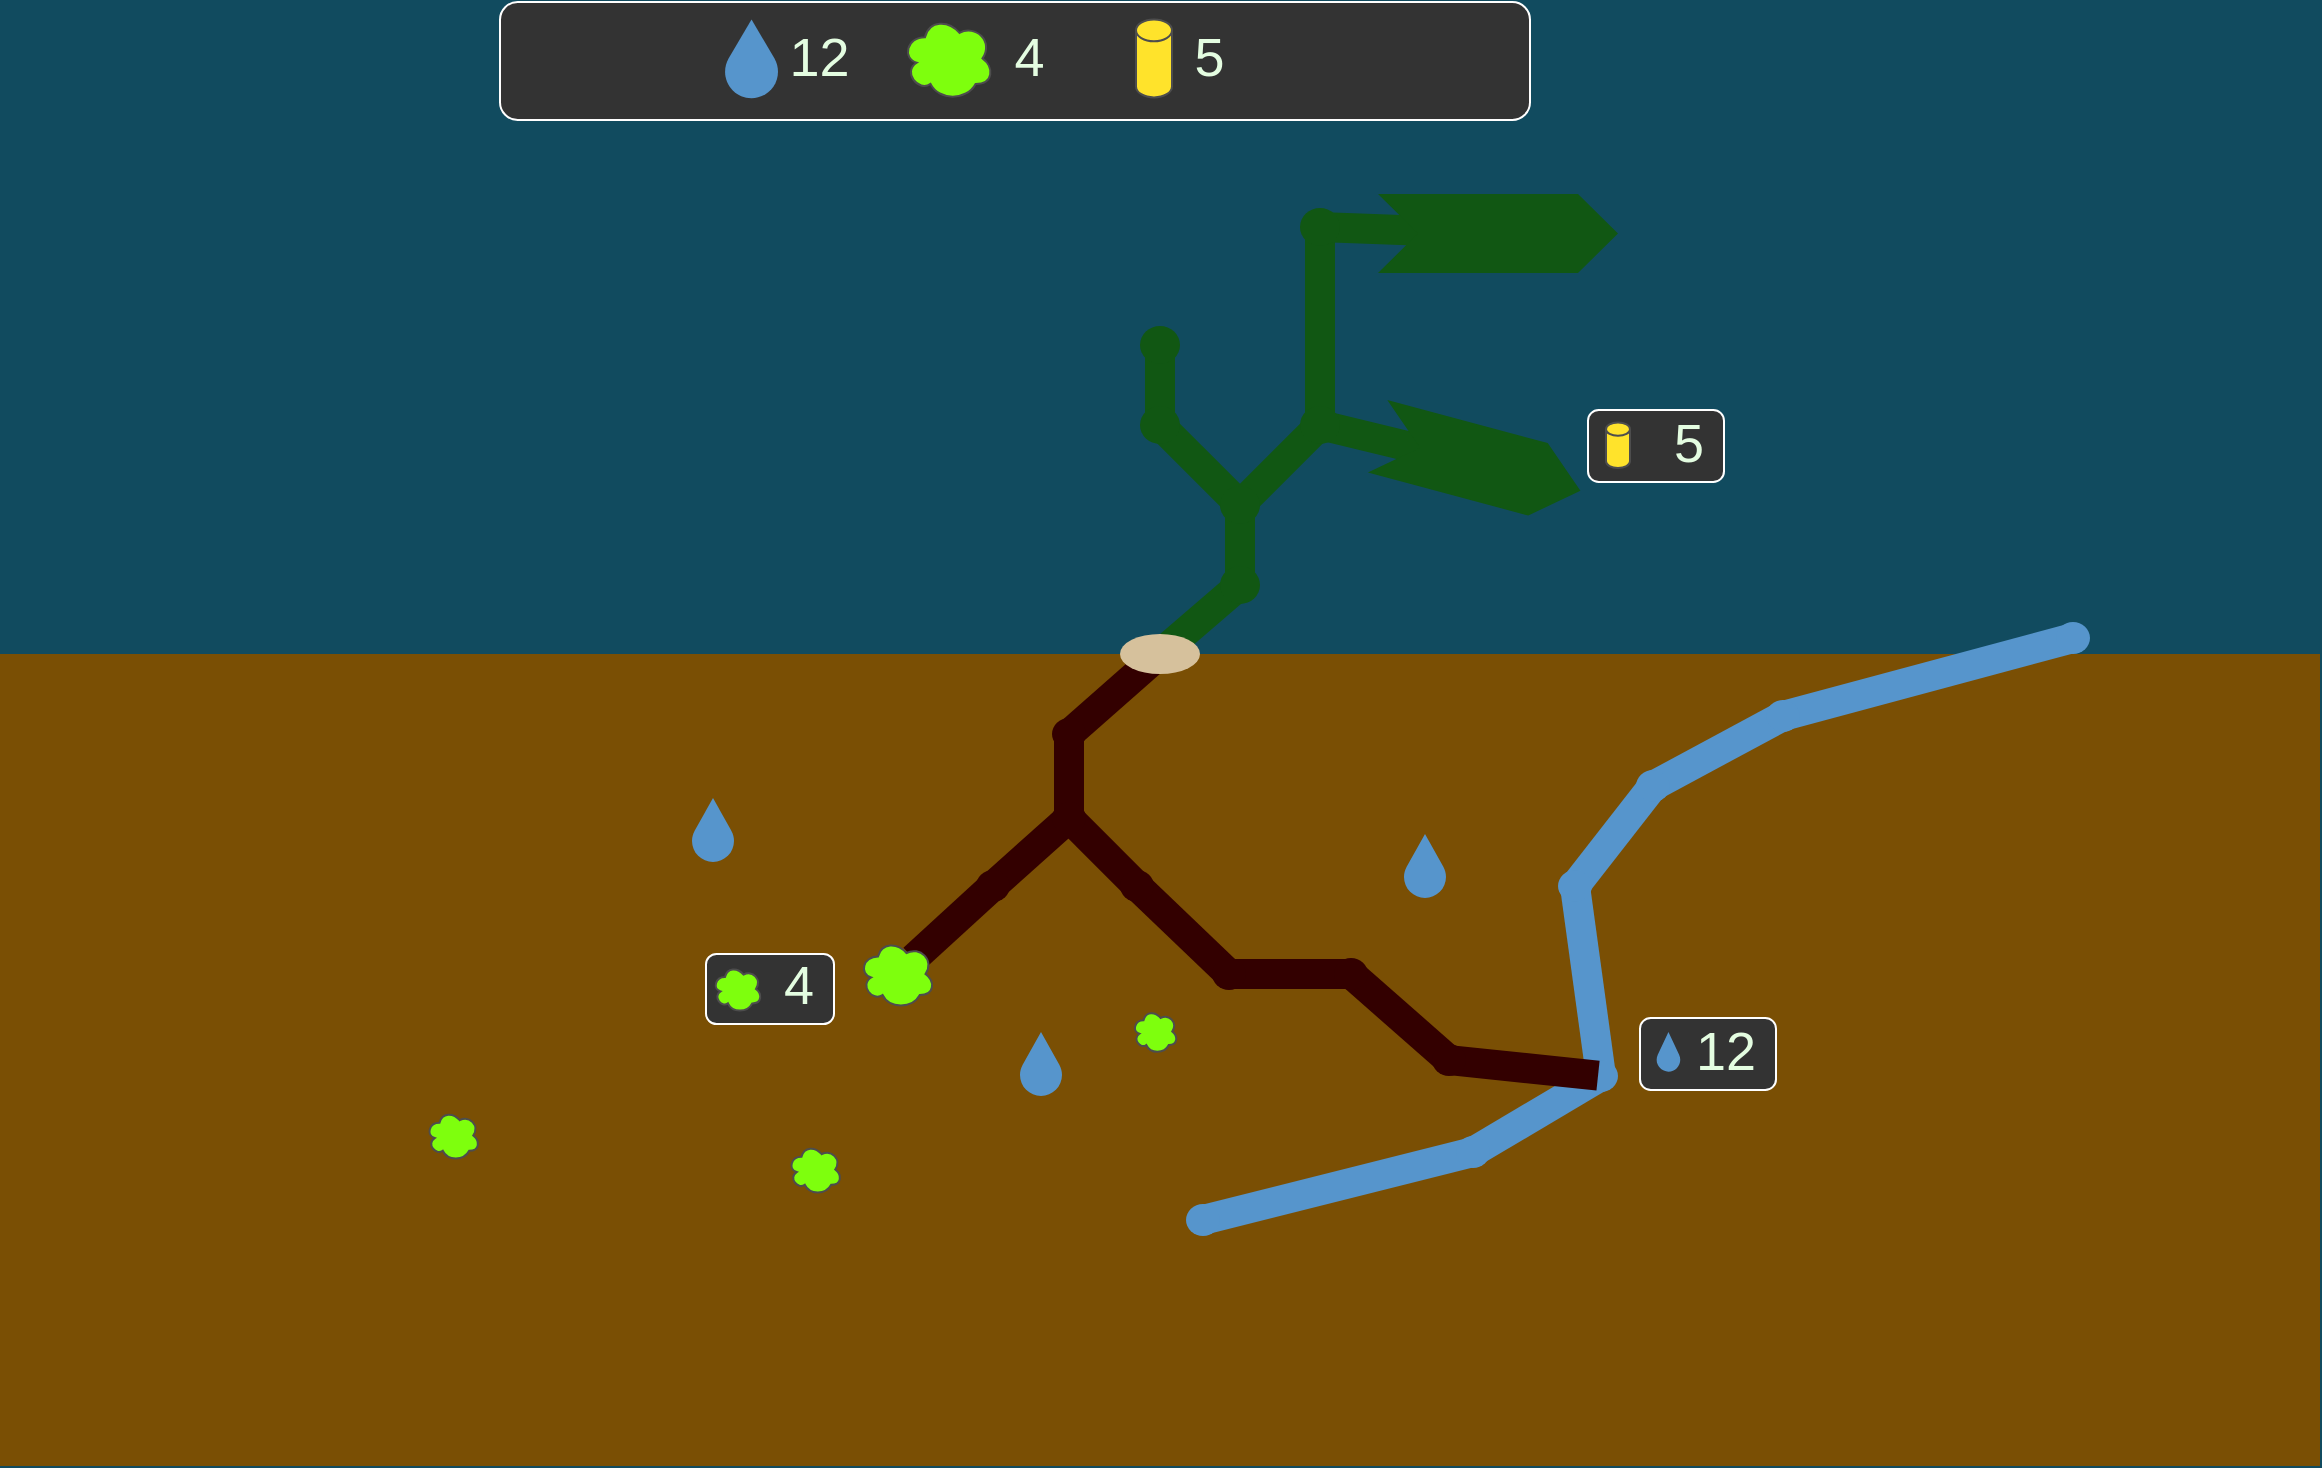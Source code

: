 <mxfile version="14.1.8" type="device"><diagram id="qMXEz3DEjo-lORFse0RQ" name="Page-1"><mxGraphModel dx="805" dy="462" grid="0" gridSize="10" guides="1" tooltips="1" connect="1" arrows="1" fold="1" page="1" pageScale="1" pageWidth="1169" pageHeight="827" background="#114B5F" math="0" shadow="0"><root><mxCell id="0"/><mxCell id="1" parent="0"/><mxCell id="BXa-QMAn8f51WC0VqnIz-4" value="" style="sketch=0;orthogonalLoop=1;jettySize=auto;html=1;fillColor=#F45B69;fontColor=#E4FDE1;endArrow=none;endFill=0;strokeWidth=15;strokeColor=#115713;rounded=1;elbow=vertical;sourcePerimeterSpacing=-7;targetPerimeterSpacing=-7;endSize=10;startSize=10;" edge="1" parent="1" source="BXa-QMAn8f51WC0VqnIz-2" target="BXa-QMAn8f51WC0VqnIz-3"><mxGeometry relative="1" as="geometry"/></mxCell><mxCell id="BXa-QMAn8f51WC0VqnIz-1" value="" style="rounded=0;whiteSpace=wrap;html=1;sketch=0;fontColor=#E4FDE1;strokeColor=none;fillColor=#7A4F04;" vertex="1" parent="1"><mxGeometry y="414" width="1160" height="406" as="geometry"/></mxCell><mxCell id="BXa-QMAn8f51WC0VqnIz-14" value="" style="edgeStyle=none;rounded=1;sketch=0;orthogonalLoop=1;jettySize=auto;html=1;startSize=10;sourcePerimeterSpacing=-7;endArrow=none;endFill=0;endSize=10;targetPerimeterSpacing=-7;strokeWidth=15;fillColor=#F45B69;fontColor=#E4FDE1;strokeColor=#330000;" edge="1" parent="1" source="BXa-QMAn8f51WC0VqnIz-2" target="BXa-QMAn8f51WC0VqnIz-13"><mxGeometry relative="1" as="geometry"/></mxCell><mxCell id="BXa-QMAn8f51WC0VqnIz-2" value="" style="ellipse;whiteSpace=wrap;html=1;rounded=0;sketch=0;fontColor=#E4FDE1;fillColor=#D6C19C;strokeColor=none;" vertex="1" parent="1"><mxGeometry x="560" y="404" width="40" height="20" as="geometry"/></mxCell><mxCell id="BXa-QMAn8f51WC0VqnIz-6" value="" style="edgeStyle=none;rounded=1;sketch=0;orthogonalLoop=1;jettySize=auto;html=1;startSize=10;sourcePerimeterSpacing=-7;endArrow=none;endFill=0;endSize=10;targetPerimeterSpacing=-7;strokeColor=#115713;strokeWidth=15;fillColor=#F45B69;fontColor=#E4FDE1;" edge="1" parent="1" source="BXa-QMAn8f51WC0VqnIz-3" target="BXa-QMAn8f51WC0VqnIz-5"><mxGeometry relative="1" as="geometry"/></mxCell><mxCell id="BXa-QMAn8f51WC0VqnIz-3" value="" style="ellipse;whiteSpace=wrap;html=1;rounded=0;fontColor=#E4FDE1;sketch=0;fillColor=#115713;strokeColor=none;" vertex="1" parent="1"><mxGeometry x="610" y="370" width="20" height="19" as="geometry"/></mxCell><mxCell id="BXa-QMAn8f51WC0VqnIz-8" value="" style="edgeStyle=none;rounded=1;sketch=0;orthogonalLoop=1;jettySize=auto;html=1;startSize=10;sourcePerimeterSpacing=-7;endArrow=none;endFill=0;endSize=10;targetPerimeterSpacing=-7;strokeColor=#115713;strokeWidth=15;fillColor=#F45B69;fontColor=#E4FDE1;" edge="1" parent="1" source="BXa-QMAn8f51WC0VqnIz-5" target="BXa-QMAn8f51WC0VqnIz-7"><mxGeometry relative="1" as="geometry"/></mxCell><mxCell id="BXa-QMAn8f51WC0VqnIz-10" value="" style="edgeStyle=none;rounded=1;sketch=0;orthogonalLoop=1;jettySize=auto;html=1;startSize=10;sourcePerimeterSpacing=-7;endArrow=none;endFill=0;endSize=10;targetPerimeterSpacing=-7;strokeColor=#115713;strokeWidth=15;fillColor=#F45B69;fontColor=#E4FDE1;" edge="1" parent="1" source="BXa-QMAn8f51WC0VqnIz-5" target="BXa-QMAn8f51WC0VqnIz-9"><mxGeometry relative="1" as="geometry"/></mxCell><mxCell id="BXa-QMAn8f51WC0VqnIz-5" value="" style="ellipse;whiteSpace=wrap;html=1;rounded=0;fontColor=#E4FDE1;sketch=0;fillColor=#115713;strokeColor=none;" vertex="1" parent="1"><mxGeometry x="610" y="330" width="20" height="19" as="geometry"/></mxCell><mxCell id="BXa-QMAn8f51WC0VqnIz-49" value="" style="edgeStyle=none;rounded=1;sketch=0;orthogonalLoop=1;jettySize=auto;html=1;startSize=10;sourcePerimeterSpacing=-7;endArrow=none;endFill=0;endSize=10;targetPerimeterSpacing=-7;strokeWidth=15;fillColor=#F45B69;fontSize=27;fontColor=#E4FDE1;strokeColor=#115713;" edge="1" parent="1" source="BXa-QMAn8f51WC0VqnIz-7" target="BXa-QMAn8f51WC0VqnIz-48"><mxGeometry relative="1" as="geometry"/></mxCell><mxCell id="BXa-QMAn8f51WC0VqnIz-51" value="" style="edgeStyle=none;rounded=1;sketch=0;orthogonalLoop=1;jettySize=auto;html=1;startSize=10;sourcePerimeterSpacing=-7;endArrow=none;endFill=0;endSize=10;targetPerimeterSpacing=-7;strokeColor=#115713;strokeWidth=15;fillColor=#F45B69;fontSize=27;fontColor=#E4FDE1;" edge="1" parent="1" source="BXa-QMAn8f51WC0VqnIz-7" target="BXa-QMAn8f51WC0VqnIz-50"><mxGeometry relative="1" as="geometry"/></mxCell><mxCell id="BXa-QMAn8f51WC0VqnIz-7" value="" style="ellipse;whiteSpace=wrap;html=1;rounded=0;fontColor=#E4FDE1;sketch=0;fillColor=#115713;strokeColor=none;" vertex="1" parent="1"><mxGeometry x="650" y="290" width="20" height="19" as="geometry"/></mxCell><mxCell id="BXa-QMAn8f51WC0VqnIz-12" value="" style="edgeStyle=none;rounded=1;sketch=0;orthogonalLoop=1;jettySize=auto;html=1;startSize=10;sourcePerimeterSpacing=-7;endArrow=none;endFill=0;endSize=10;targetPerimeterSpacing=-7;strokeColor=#115713;strokeWidth=15;fillColor=#F45B69;fontColor=#E4FDE1;" edge="1" parent="1" source="BXa-QMAn8f51WC0VqnIz-9" target="BXa-QMAn8f51WC0VqnIz-11"><mxGeometry relative="1" as="geometry"/></mxCell><mxCell id="BXa-QMAn8f51WC0VqnIz-9" value="" style="ellipse;whiteSpace=wrap;html=1;rounded=0;fontColor=#E4FDE1;sketch=0;fillColor=#115713;strokeColor=none;" vertex="1" parent="1"><mxGeometry x="570" y="290" width="20" height="19" as="geometry"/></mxCell><mxCell id="BXa-QMAn8f51WC0VqnIz-11" value="" style="ellipse;whiteSpace=wrap;html=1;rounded=0;fontColor=#E4FDE1;sketch=0;fillColor=#115713;strokeColor=none;" vertex="1" parent="1"><mxGeometry x="570" y="250" width="20" height="19" as="geometry"/></mxCell><mxCell id="BXa-QMAn8f51WC0VqnIz-16" value="" style="edgeStyle=none;rounded=1;sketch=0;orthogonalLoop=1;jettySize=auto;html=1;startSize=10;sourcePerimeterSpacing=-7;endArrow=none;endFill=0;endSize=10;targetPerimeterSpacing=-7;strokeColor=#330000;strokeWidth=15;fillColor=#F45B69;fontColor=#E4FDE1;" edge="1" parent="1" source="BXa-QMAn8f51WC0VqnIz-13" target="BXa-QMAn8f51WC0VqnIz-15"><mxGeometry relative="1" as="geometry"/></mxCell><mxCell id="BXa-QMAn8f51WC0VqnIz-13" value="" style="ellipse;whiteSpace=wrap;html=1;rounded=0;sketch=0;fontColor=#E4FDE1;strokeColor=none;fillColor=#330000;" vertex="1" parent="1"><mxGeometry x="526" y="446" width="17" height="16" as="geometry"/></mxCell><mxCell id="BXa-QMAn8f51WC0VqnIz-18" value="" style="edgeStyle=none;rounded=1;sketch=0;orthogonalLoop=1;jettySize=auto;html=1;startSize=10;sourcePerimeterSpacing=-7;endArrow=none;endFill=0;endSize=10;targetPerimeterSpacing=-7;strokeColor=#330000;strokeWidth=15;fillColor=#F45B69;fontColor=#E4FDE1;" edge="1" parent="1" source="BXa-QMAn8f51WC0VqnIz-15" target="BXa-QMAn8f51WC0VqnIz-17"><mxGeometry relative="1" as="geometry"/></mxCell><mxCell id="BXa-QMAn8f51WC0VqnIz-20" value="" style="edgeStyle=none;rounded=1;sketch=0;orthogonalLoop=1;jettySize=auto;html=1;startSize=10;sourcePerimeterSpacing=-7;endArrow=none;endFill=0;endSize=10;targetPerimeterSpacing=-7;strokeColor=#330000;strokeWidth=15;fillColor=#F45B69;fontColor=#E4FDE1;" edge="1" parent="1" source="BXa-QMAn8f51WC0VqnIz-15" target="BXa-QMAn8f51WC0VqnIz-19"><mxGeometry relative="1" as="geometry"/></mxCell><mxCell id="BXa-QMAn8f51WC0VqnIz-15" value="" style="ellipse;whiteSpace=wrap;html=1;rounded=0;sketch=0;fontColor=#E4FDE1;strokeColor=none;fillColor=#330000;" vertex="1" parent="1"><mxGeometry x="526" y="488" width="17" height="16" as="geometry"/></mxCell><mxCell id="BXa-QMAn8f51WC0VqnIz-45" value="" style="edgeStyle=none;rounded=1;sketch=0;orthogonalLoop=1;jettySize=auto;html=1;startSize=10;sourcePerimeterSpacing=-7;endArrow=none;endFill=0;endSize=10;targetPerimeterSpacing=-7;strokeColor=#330000;strokeWidth=15;fillColor=#F45B69;fontSize=27;fontColor=#E4FDE1;" edge="1" parent="1" source="BXa-QMAn8f51WC0VqnIz-17" target="BXa-QMAn8f51WC0VqnIz-43"><mxGeometry relative="1" as="geometry"><mxPoint x="460.448" y="536.74" as="targetPoint"/></mxGeometry></mxCell><mxCell id="BXa-QMAn8f51WC0VqnIz-17" value="" style="ellipse;whiteSpace=wrap;html=1;rounded=0;sketch=0;fontColor=#E4FDE1;strokeColor=none;fillColor=#330000;" vertex="1" parent="1"><mxGeometry x="488" y="522" width="17" height="16" as="geometry"/></mxCell><mxCell id="BXa-QMAn8f51WC0VqnIz-35" value="" style="edgeStyle=none;rounded=1;sketch=0;orthogonalLoop=1;jettySize=auto;html=1;startSize=10;sourcePerimeterSpacing=-7;endArrow=none;endFill=0;endSize=10;targetPerimeterSpacing=-7;strokeWidth=15;fillColor=#F45B69;fontColor=#E4FDE1;strokeColor=#330000;" edge="1" parent="1" source="BXa-QMAn8f51WC0VqnIz-19" target="BXa-QMAn8f51WC0VqnIz-34"><mxGeometry relative="1" as="geometry"/></mxCell><mxCell id="BXa-QMAn8f51WC0VqnIz-19" value="" style="ellipse;whiteSpace=wrap;html=1;rounded=0;sketch=0;fontColor=#E4FDE1;strokeColor=none;fillColor=#330000;" vertex="1" parent="1"><mxGeometry x="560" y="522" width="17" height="16" as="geometry"/></mxCell><mxCell id="BXa-QMAn8f51WC0VqnIz-23" value="" style="edgeStyle=none;rounded=1;sketch=0;orthogonalLoop=1;jettySize=auto;html=1;startSize=10;sourcePerimeterSpacing=-7;endArrow=none;endFill=0;endSize=10;targetPerimeterSpacing=-7;strokeWidth=15;fillColor=#F45B69;fontColor=#E4FDE1;strokeColor=#5695CC;" edge="1" parent="1" source="BXa-QMAn8f51WC0VqnIz-21" target="BXa-QMAn8f51WC0VqnIz-22"><mxGeometry relative="1" as="geometry"/></mxCell><mxCell id="BXa-QMAn8f51WC0VqnIz-31" value="" style="edgeStyle=none;rounded=1;sketch=0;orthogonalLoop=1;jettySize=auto;html=1;startSize=10;sourcePerimeterSpacing=-7;endArrow=none;endFill=0;endSize=10;targetPerimeterSpacing=-7;strokeColor=#5695CC;strokeWidth=15;fillColor=#F45B69;fontColor=#E4FDE1;" edge="1" parent="1" source="BXa-QMAn8f51WC0VqnIz-21" target="BXa-QMAn8f51WC0VqnIz-30"><mxGeometry relative="1" as="geometry"/></mxCell><mxCell id="BXa-QMAn8f51WC0VqnIz-21" value="" style="ellipse;whiteSpace=wrap;html=1;rounded=0;sketch=0;fontColor=#E4FDE1;strokeColor=none;fillColor=#5695CC;" vertex="1" parent="1"><mxGeometry x="818" y="472" width="17" height="16" as="geometry"/></mxCell><mxCell id="BXa-QMAn8f51WC0VqnIz-25" value="" style="edgeStyle=none;rounded=1;sketch=0;orthogonalLoop=1;jettySize=auto;html=1;startSize=10;sourcePerimeterSpacing=-7;endArrow=none;endFill=0;endSize=10;targetPerimeterSpacing=-7;strokeColor=#5695CC;strokeWidth=15;fillColor=#F45B69;fontColor=#E4FDE1;" edge="1" parent="1" source="BXa-QMAn8f51WC0VqnIz-22" target="BXa-QMAn8f51WC0VqnIz-24"><mxGeometry relative="1" as="geometry"/></mxCell><mxCell id="BXa-QMAn8f51WC0VqnIz-22" value="" style="ellipse;whiteSpace=wrap;html=1;rounded=0;sketch=0;fontColor=#E4FDE1;strokeColor=none;fillColor=#5695CC;" vertex="1" parent="1"><mxGeometry x="779" y="522" width="17" height="16" as="geometry"/></mxCell><mxCell id="BXa-QMAn8f51WC0VqnIz-27" value="" style="edgeStyle=none;rounded=1;sketch=0;orthogonalLoop=1;jettySize=auto;html=1;startSize=10;sourcePerimeterSpacing=-7;endArrow=none;endFill=0;endSize=10;targetPerimeterSpacing=-7;strokeColor=#5695CC;strokeWidth=15;fillColor=#F45B69;fontColor=#E4FDE1;" edge="1" parent="1" source="BXa-QMAn8f51WC0VqnIz-24" target="BXa-QMAn8f51WC0VqnIz-26"><mxGeometry relative="1" as="geometry"/></mxCell><mxCell id="BXa-QMAn8f51WC0VqnIz-24" value="" style="ellipse;whiteSpace=wrap;html=1;rounded=0;sketch=0;fontColor=#E4FDE1;strokeColor=none;fillColor=#5695CC;" vertex="1" parent="1"><mxGeometry x="792" y="617" width="17" height="16" as="geometry"/></mxCell><mxCell id="BXa-QMAn8f51WC0VqnIz-29" value="" style="edgeStyle=none;rounded=1;sketch=0;orthogonalLoop=1;jettySize=auto;html=1;startSize=10;sourcePerimeterSpacing=-7;endArrow=none;endFill=0;endSize=10;targetPerimeterSpacing=-7;strokeColor=#5695CC;strokeWidth=15;fillColor=#F45B69;fontColor=#E4FDE1;" edge="1" parent="1" source="BXa-QMAn8f51WC0VqnIz-26" target="BXa-QMAn8f51WC0VqnIz-28"><mxGeometry relative="1" as="geometry"/></mxCell><mxCell id="BXa-QMAn8f51WC0VqnIz-26" value="" style="ellipse;whiteSpace=wrap;html=1;rounded=0;sketch=0;fontColor=#E4FDE1;strokeColor=none;fillColor=#5695CC;" vertex="1" parent="1"><mxGeometry x="728" y="655" width="17" height="16" as="geometry"/></mxCell><mxCell id="BXa-QMAn8f51WC0VqnIz-28" value="" style="ellipse;whiteSpace=wrap;html=1;rounded=0;sketch=0;fontColor=#E4FDE1;strokeColor=none;fillColor=#5695CC;" vertex="1" parent="1"><mxGeometry x="593" y="689" width="17" height="16" as="geometry"/></mxCell><mxCell id="BXa-QMAn8f51WC0VqnIz-33" value="" style="edgeStyle=none;rounded=1;sketch=0;orthogonalLoop=1;jettySize=auto;html=1;startSize=10;sourcePerimeterSpacing=-7;endArrow=none;endFill=0;endSize=10;targetPerimeterSpacing=-7;strokeColor=#5695CC;strokeWidth=15;fillColor=#F45B69;fontColor=#E4FDE1;" edge="1" parent="1" source="BXa-QMAn8f51WC0VqnIz-30" target="BXa-QMAn8f51WC0VqnIz-32"><mxGeometry relative="1" as="geometry"/></mxCell><mxCell id="BXa-QMAn8f51WC0VqnIz-30" value="" style="ellipse;whiteSpace=wrap;html=1;rounded=0;sketch=0;fontColor=#E4FDE1;strokeColor=none;fillColor=#5695CC;" vertex="1" parent="1"><mxGeometry x="883" y="437" width="17" height="16" as="geometry"/></mxCell><mxCell id="BXa-QMAn8f51WC0VqnIz-32" value="" style="ellipse;whiteSpace=wrap;html=1;rounded=0;sketch=0;fontColor=#E4FDE1;strokeColor=none;fillColor=#5695CC;" vertex="1" parent="1"><mxGeometry x="1028" y="398" width="17" height="16" as="geometry"/></mxCell><mxCell id="BXa-QMAn8f51WC0VqnIz-37" value="" style="edgeStyle=none;rounded=1;sketch=0;orthogonalLoop=1;jettySize=auto;html=1;startSize=10;sourcePerimeterSpacing=-7;endArrow=none;endFill=0;endSize=10;targetPerimeterSpacing=-7;strokeColor=#330000;strokeWidth=15;fillColor=#F45B69;fontColor=#E4FDE1;" edge="1" parent="1" source="BXa-QMAn8f51WC0VqnIz-34" target="BXa-QMAn8f51WC0VqnIz-36"><mxGeometry relative="1" as="geometry"/></mxCell><mxCell id="BXa-QMAn8f51WC0VqnIz-34" value="" style="ellipse;whiteSpace=wrap;html=1;rounded=0;sketch=0;fontColor=#E4FDE1;strokeColor=none;fillColor=#330000;" vertex="1" parent="1"><mxGeometry x="606" y="566" width="17" height="16" as="geometry"/></mxCell><mxCell id="BXa-QMAn8f51WC0VqnIz-39" value="" style="edgeStyle=none;rounded=1;sketch=0;orthogonalLoop=1;jettySize=auto;html=1;startSize=10;sourcePerimeterSpacing=-7;endArrow=none;endFill=0;endSize=10;targetPerimeterSpacing=-7;strokeColor=#330000;strokeWidth=15;fillColor=#F45B69;fontColor=#E4FDE1;" edge="1" parent="1" source="BXa-QMAn8f51WC0VqnIz-36" target="BXa-QMAn8f51WC0VqnIz-38"><mxGeometry relative="1" as="geometry"/></mxCell><mxCell id="BXa-QMAn8f51WC0VqnIz-36" value="" style="ellipse;whiteSpace=wrap;html=1;rounded=0;sketch=0;fontColor=#E4FDE1;strokeColor=none;fillColor=#330000;" vertex="1" parent="1"><mxGeometry x="667" y="566" width="17" height="16" as="geometry"/></mxCell><mxCell id="BXa-QMAn8f51WC0VqnIz-40" value="" style="edgeStyle=none;rounded=1;sketch=0;orthogonalLoop=1;jettySize=auto;html=1;startSize=10;sourcePerimeterSpacing=-7;endArrow=none;endFill=0;endSize=10;targetPerimeterSpacing=-7;strokeColor=#330000;strokeWidth=15;fillColor=#F45B69;fontColor=#E4FDE1;" edge="1" parent="1" source="BXa-QMAn8f51WC0VqnIz-38" target="BXa-QMAn8f51WC0VqnIz-24"><mxGeometry relative="1" as="geometry"/></mxCell><mxCell id="BXa-QMAn8f51WC0VqnIz-38" value="" style="ellipse;whiteSpace=wrap;html=1;rounded=0;sketch=0;fontColor=#E4FDE1;strokeColor=none;fillColor=#330000;" vertex="1" parent="1"><mxGeometry x="716" y="609" width="17" height="16" as="geometry"/></mxCell><mxCell id="BXa-QMAn8f51WC0VqnIz-43" value="" style="ellipse;shape=cloud;whiteSpace=wrap;html=1;rounded=1;sketch=0;fontSize=27;fontColor=#E4FDE1;align=right;strokeColor=#4D4D4D;fillColor=#7EFF0D;" vertex="1" parent="1"><mxGeometry x="429.5" y="556.5" width="38" height="35" as="geometry"/></mxCell><mxCell id="BXa-QMAn8f51WC0VqnIz-48" value="" style="shape=step;perimeter=stepPerimeter;whiteSpace=wrap;html=1;fixedSize=1;rounded=0;fontColor=#E4FDE1;strokeColor=none;fillColor=#115713;sketch=0;rotation=15;size=21.959;" vertex="1" parent="1"><mxGeometry x="687" y="300" width="105" height="37.5" as="geometry"/></mxCell><mxCell id="BXa-QMAn8f51WC0VqnIz-53" value="" style="edgeStyle=none;rounded=1;sketch=0;orthogonalLoop=1;jettySize=auto;html=1;startSize=10;sourcePerimeterSpacing=-7;endArrow=none;endFill=0;endSize=10;targetPerimeterSpacing=-7;strokeColor=#115713;strokeWidth=15;fillColor=#F45B69;fontSize=27;fontColor=#E4FDE1;" edge="1" parent="1" source="BXa-QMAn8f51WC0VqnIz-50" target="BXa-QMAn8f51WC0VqnIz-52"><mxGeometry relative="1" as="geometry"/></mxCell><mxCell id="BXa-QMAn8f51WC0VqnIz-50" value="" style="ellipse;whiteSpace=wrap;html=1;rounded=0;fontColor=#E4FDE1;sketch=0;fillColor=#115713;strokeColor=none;" vertex="1" parent="1"><mxGeometry x="650" y="191" width="20" height="19" as="geometry"/></mxCell><mxCell id="BXa-QMAn8f51WC0VqnIz-52" value="" style="shape=step;perimeter=stepPerimeter;whiteSpace=wrap;html=1;fixedSize=1;rounded=0;fontColor=#E4FDE1;strokeColor=none;fillColor=#115713;sketch=0;" vertex="1" parent="1"><mxGeometry x="689" y="184" width="120" height="39.5" as="geometry"/></mxCell><mxCell id="BXa-QMAn8f51WC0VqnIz-54" value="" style="group" vertex="1" connectable="0" parent="1"><mxGeometry x="353" y="564" width="64" height="35" as="geometry"/></mxCell><mxCell id="BXa-QMAn8f51WC0VqnIz-47" value="4" style="rounded=1;whiteSpace=wrap;html=1;sketch=0;fontColor=#E4FDE1;fillColor=#333333;strokeColor=#FFFFFF;align=right;fontSize=27;spacingRight=8;spacingBottom=3;" vertex="1" parent="BXa-QMAn8f51WC0VqnIz-54"><mxGeometry width="64" height="35" as="geometry"/></mxCell><mxCell id="BXa-QMAn8f51WC0VqnIz-46" value="" style="ellipse;shape=cloud;whiteSpace=wrap;html=1;rounded=1;sketch=0;fontSize=27;fontColor=#E4FDE1;align=right;strokeColor=#4D4D4D;fillColor=#7EFF0D;" vertex="1" parent="BXa-QMAn8f51WC0VqnIz-54"><mxGeometry x="3.265" y="5.49" width="24.816" height="24.02" as="geometry"/></mxCell><mxCell id="BXa-QMAn8f51WC0VqnIz-55" value="" style="group" vertex="1" connectable="0" parent="1"><mxGeometry x="820" y="596" width="68" height="36" as="geometry"/></mxCell><mxCell id="BXa-QMAn8f51WC0VqnIz-42" value="12" style="rounded=1;whiteSpace=wrap;html=1;sketch=0;fontColor=#E4FDE1;fillColor=#333333;strokeColor=#FFFFFF;align=right;fontSize=27;spacingRight=8;spacingBottom=3;" vertex="1" parent="BXa-QMAn8f51WC0VqnIz-55"><mxGeometry width="68" height="36" as="geometry"/></mxCell><mxCell id="BXa-QMAn8f51WC0VqnIz-41" value="" style="verticalLabelPosition=bottom;verticalAlign=top;html=1;shape=mxgraph.basic.drop;rounded=0;sketch=0;fillColor=#5695CC;fontColor=#E4FDE1;strokeColor=none;" vertex="1" parent="BXa-QMAn8f51WC0VqnIz-55"><mxGeometry x="8.327" y="7.059" width="11.796" height="19.765" as="geometry"/></mxCell><mxCell id="BXa-QMAn8f51WC0VqnIz-65" value="" style="group" vertex="1" connectable="0" parent="1"><mxGeometry x="794" y="292" width="68" height="36" as="geometry"/></mxCell><mxCell id="BXa-QMAn8f51WC0VqnIz-62" value="5" style="rounded=1;whiteSpace=wrap;html=1;sketch=0;fontColor=#E4FDE1;fillColor=#333333;strokeColor=#FFFFFF;align=right;fontSize=27;spacingRight=8;spacingBottom=3;" vertex="1" parent="BXa-QMAn8f51WC0VqnIz-65"><mxGeometry width="68" height="36" as="geometry"/></mxCell><mxCell id="BXa-QMAn8f51WC0VqnIz-64" value="" style="shape=cylinder3;whiteSpace=wrap;html=1;boundedLbl=1;backgroundOutline=1;size=3.32;rounded=1;sketch=0;strokeColor=#4D4D4D;fontSize=27;fontColor=#E4FDE1;align=center;fillColor=#FFE32B;" vertex="1" parent="BXa-QMAn8f51WC0VqnIz-65"><mxGeometry x="9" y="6.25" width="12" height="22.75" as="geometry"/></mxCell><mxCell id="BXa-QMAn8f51WC0VqnIz-66" value="" style="group" vertex="1" connectable="0" parent="1"><mxGeometry x="250" y="88" width="515" height="59" as="geometry"/></mxCell><mxCell id="BXa-QMAn8f51WC0VqnIz-57" value="12&amp;nbsp; &amp;nbsp; &amp;nbsp; &amp;nbsp; &amp;nbsp; &amp;nbsp;4&amp;nbsp; &amp;nbsp; &amp;nbsp; &amp;nbsp; &amp;nbsp; 5" style="rounded=1;whiteSpace=wrap;html=1;sketch=0;fontColor=#E4FDE1;fillColor=#333333;strokeColor=#FFFFFF;align=center;fontSize=27;spacingRight=8;spacingBottom=3;" vertex="1" parent="BXa-QMAn8f51WC0VqnIz-66"><mxGeometry width="515" height="59" as="geometry"/></mxCell><mxCell id="BXa-QMAn8f51WC0VqnIz-58" value="" style="verticalLabelPosition=bottom;verticalAlign=top;html=1;shape=mxgraph.basic.drop;rounded=0;sketch=0;fillColor=#5695CC;fontColor=#E4FDE1;strokeColor=none;" vertex="1" parent="BXa-QMAn8f51WC0VqnIz-66"><mxGeometry x="112.53" y="8.7" width="26.47" height="39.39" as="geometry"/></mxCell><mxCell id="BXa-QMAn8f51WC0VqnIz-59" value="" style="ellipse;shape=cloud;whiteSpace=wrap;html=1;rounded=1;sketch=0;fontSize=27;fontColor=#E4FDE1;align=right;strokeColor=#4D4D4D;fillColor=#7EFF0D;" vertex="1" parent="BXa-QMAn8f51WC0VqnIz-66"><mxGeometry x="201" y="6.94" width="46" height="42.51" as="geometry"/></mxCell><mxCell id="BXa-QMAn8f51WC0VqnIz-60" value="" style="shape=cylinder3;whiteSpace=wrap;html=1;boundedLbl=1;backgroundOutline=1;size=5.484;rounded=1;sketch=0;strokeColor=#4D4D4D;fontSize=27;fontColor=#E4FDE1;align=center;fillColor=#FFE32B;" vertex="1" parent="BXa-QMAn8f51WC0VqnIz-66"><mxGeometry x="318" y="8.7" width="18" height="39" as="geometry"/></mxCell><mxCell id="BXa-QMAn8f51WC0VqnIz-67" value="" style="verticalLabelPosition=bottom;verticalAlign=top;html=1;shape=mxgraph.basic.drop;rounded=0;sketch=0;fillColor=#5695CC;fontColor=#E4FDE1;strokeColor=none;" vertex="1" parent="1"><mxGeometry x="702" y="504" width="21" height="32" as="geometry"/></mxCell><mxCell id="BXa-QMAn8f51WC0VqnIz-68" value="" style="ellipse;shape=cloud;whiteSpace=wrap;html=1;rounded=1;sketch=0;fontSize=27;fontColor=#E4FDE1;align=right;strokeColor=#4D4D4D;fillColor=#7EFF0D;" vertex="1" parent="1"><mxGeometry x="566" y="591.5" width="23" height="22.5" as="geometry"/></mxCell><mxCell id="BXa-QMAn8f51WC0VqnIz-69" value="" style="ellipse;shape=cloud;whiteSpace=wrap;html=1;rounded=1;sketch=0;fontSize=27;fontColor=#E4FDE1;align=right;strokeColor=#4D4D4D;fillColor=#7EFF0D;" vertex="1" parent="1"><mxGeometry x="213" y="642" width="27" height="25.5" as="geometry"/></mxCell><mxCell id="BXa-QMAn8f51WC0VqnIz-70" value="" style="ellipse;shape=cloud;whiteSpace=wrap;html=1;rounded=1;sketch=0;fontSize=27;fontColor=#E4FDE1;align=right;strokeColor=#4D4D4D;fillColor=#7EFF0D;" vertex="1" parent="1"><mxGeometry x="394" y="659" width="27" height="25.5" as="geometry"/></mxCell><mxCell id="BXa-QMAn8f51WC0VqnIz-71" value="" style="verticalLabelPosition=bottom;verticalAlign=top;html=1;shape=mxgraph.basic.drop;rounded=0;sketch=0;fillColor=#5695CC;fontColor=#E4FDE1;strokeColor=none;" vertex="1" parent="1"><mxGeometry x="346" y="486" width="21" height="32" as="geometry"/></mxCell><mxCell id="BXa-QMAn8f51WC0VqnIz-72" value="" style="verticalLabelPosition=bottom;verticalAlign=top;html=1;shape=mxgraph.basic.drop;rounded=0;sketch=0;fillColor=#5695CC;fontColor=#E4FDE1;strokeColor=none;" vertex="1" parent="1"><mxGeometry x="510" y="603" width="21" height="32" as="geometry"/></mxCell></root></mxGraphModel></diagram></mxfile>